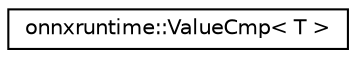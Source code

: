 digraph "Graphical Class Hierarchy"
{
  edge [fontname="Helvetica",fontsize="10",labelfontname="Helvetica",labelfontsize="10"];
  node [fontname="Helvetica",fontsize="10",shape=record];
  rankdir="LR";
  Node0 [label="onnxruntime::ValueCmp\< T \>",height=0.2,width=0.4,color="black", fillcolor="white", style="filled",URL="$structonnxruntime_1_1ValueCmp.html"];
}
